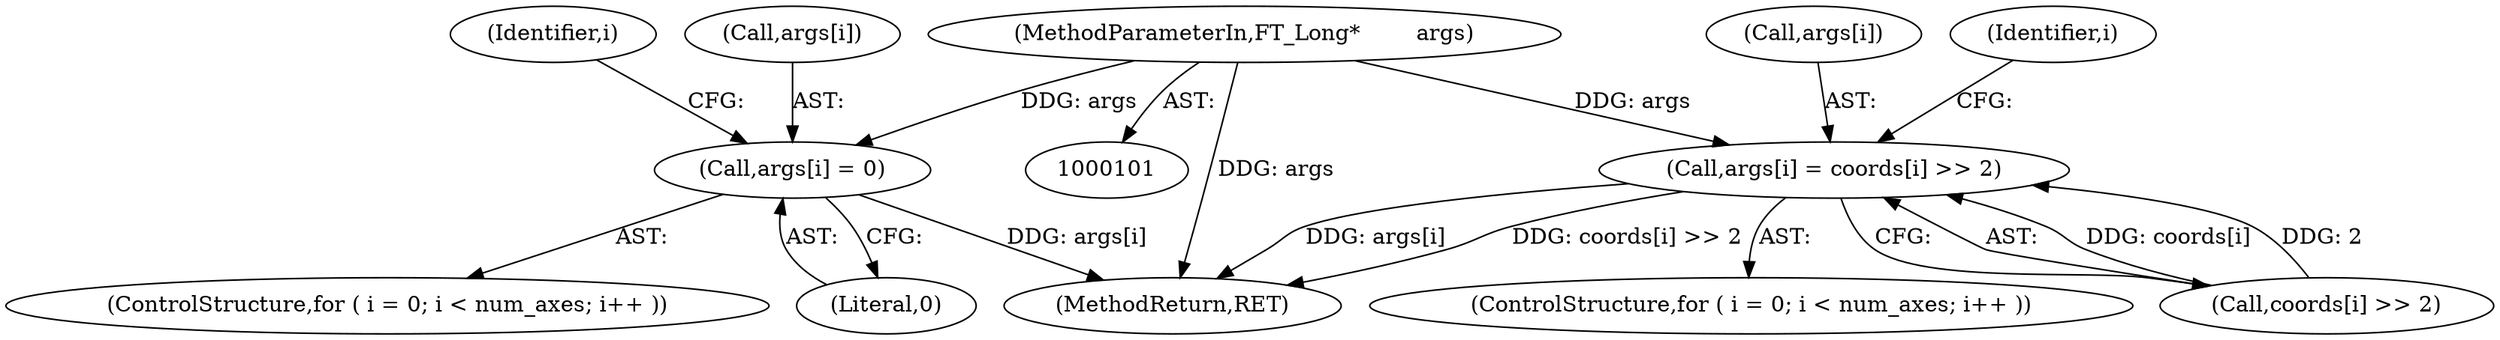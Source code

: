 digraph "0_savannah_29c759284e305ec428703c9a5831d0b1fc3497ef@pointer" {
"1000103" [label="(MethodParameterIn,FT_Long*        args)"];
"1000158" [label="(Call,args[i] = coords[i] >> 2)"];
"1000178" [label="(Call,args[i] = 0)"];
"1000158" [label="(Call,args[i] = coords[i] >> 2)"];
"1000149" [label="(ControlStructure,for ( i = 0; i < num_axes; i++ ))"];
"1000178" [label="(Call,args[i] = 0)"];
"1000183" [label="(MethodReturn,RET)"];
"1000179" [label="(Call,args[i])"];
"1000177" [label="(Identifier,i)"];
"1000162" [label="(Call,coords[i] >> 2)"];
"1000157" [label="(Identifier,i)"];
"1000169" [label="(ControlStructure,for ( i = 0; i < num_axes; i++ ))"];
"1000103" [label="(MethodParameterIn,FT_Long*        args)"];
"1000159" [label="(Call,args[i])"];
"1000182" [label="(Literal,0)"];
"1000103" -> "1000101"  [label="AST: "];
"1000103" -> "1000183"  [label="DDG: args"];
"1000103" -> "1000158"  [label="DDG: args"];
"1000103" -> "1000178"  [label="DDG: args"];
"1000158" -> "1000149"  [label="AST: "];
"1000158" -> "1000162"  [label="CFG: "];
"1000159" -> "1000158"  [label="AST: "];
"1000162" -> "1000158"  [label="AST: "];
"1000157" -> "1000158"  [label="CFG: "];
"1000158" -> "1000183"  [label="DDG: args[i]"];
"1000158" -> "1000183"  [label="DDG: coords[i] >> 2"];
"1000162" -> "1000158"  [label="DDG: coords[i]"];
"1000162" -> "1000158"  [label="DDG: 2"];
"1000178" -> "1000169"  [label="AST: "];
"1000178" -> "1000182"  [label="CFG: "];
"1000179" -> "1000178"  [label="AST: "];
"1000182" -> "1000178"  [label="AST: "];
"1000177" -> "1000178"  [label="CFG: "];
"1000178" -> "1000183"  [label="DDG: args[i]"];
}
